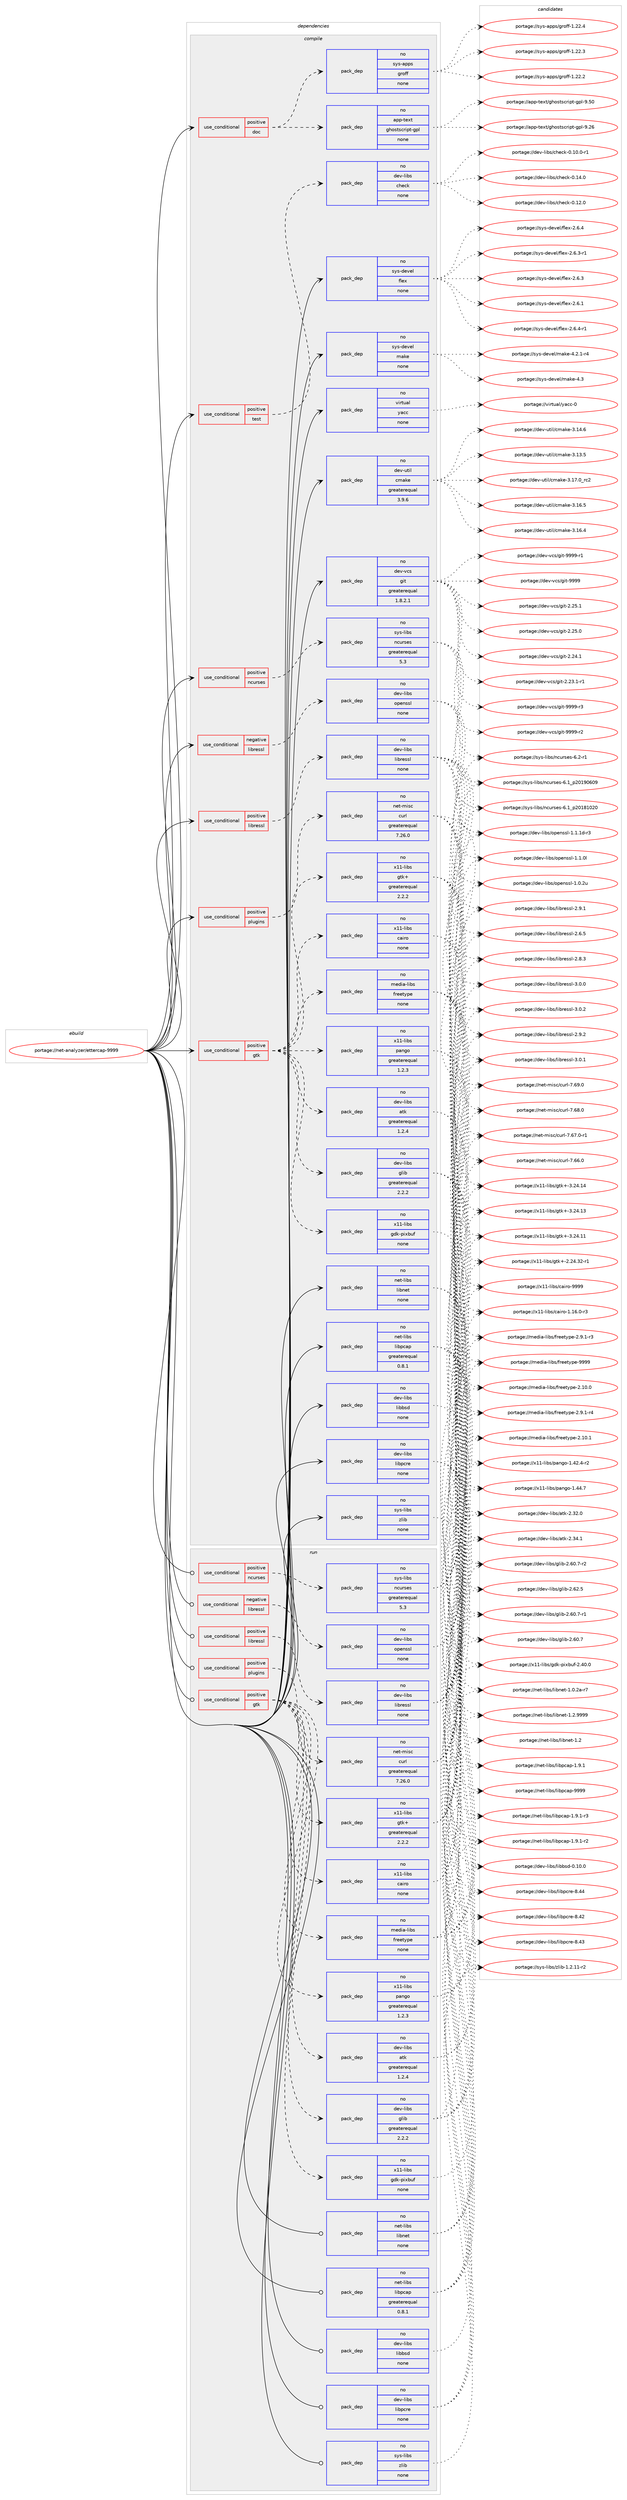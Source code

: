 digraph prolog {

# *************
# Graph options
# *************

newrank=true;
concentrate=true;
compound=true;
graph [rankdir=LR,fontname=Helvetica,fontsize=10,ranksep=1.5];#, ranksep=2.5, nodesep=0.2];
edge  [arrowhead=vee];
node  [fontname=Helvetica,fontsize=10];

# **********
# The ebuild
# **********

subgraph cluster_leftcol {
color=gray;
rank=same;
label=<<i>ebuild</i>>;
id [label="portage://net-analyzer/ettercap-9999", color=red, width=4, href="../net-analyzer/ettercap-9999.svg"];
}

# ****************
# The dependencies
# ****************

subgraph cluster_midcol {
color=gray;
label=<<i>dependencies</i>>;
subgraph cluster_compile {
fillcolor="#eeeeee";
style=filled;
label=<<i>compile</i>>;
subgraph cond14319 {
dependency69415 [label=<<TABLE BORDER="0" CELLBORDER="1" CELLSPACING="0" CELLPADDING="4"><TR><TD ROWSPAN="3" CELLPADDING="10">use_conditional</TD></TR><TR><TD>negative</TD></TR><TR><TD>libressl</TD></TR></TABLE>>, shape=none, color=red];
subgraph pack53751 {
dependency69416 [label=<<TABLE BORDER="0" CELLBORDER="1" CELLSPACING="0" CELLPADDING="4" WIDTH="220"><TR><TD ROWSPAN="6" CELLPADDING="30">pack_dep</TD></TR><TR><TD WIDTH="110">no</TD></TR><TR><TD>dev-libs</TD></TR><TR><TD>openssl</TD></TR><TR><TD>none</TD></TR><TR><TD></TD></TR></TABLE>>, shape=none, color=blue];
}
dependency69415:e -> dependency69416:w [weight=20,style="dashed",arrowhead="vee"];
}
id:e -> dependency69415:w [weight=20,style="solid",arrowhead="vee"];
subgraph cond14320 {
dependency69417 [label=<<TABLE BORDER="0" CELLBORDER="1" CELLSPACING="0" CELLPADDING="4"><TR><TD ROWSPAN="3" CELLPADDING="10">use_conditional</TD></TR><TR><TD>positive</TD></TR><TR><TD>doc</TD></TR></TABLE>>, shape=none, color=red];
subgraph pack53752 {
dependency69418 [label=<<TABLE BORDER="0" CELLBORDER="1" CELLSPACING="0" CELLPADDING="4" WIDTH="220"><TR><TD ROWSPAN="6" CELLPADDING="30">pack_dep</TD></TR><TR><TD WIDTH="110">no</TD></TR><TR><TD>app-text</TD></TR><TR><TD>ghostscript-gpl</TD></TR><TR><TD>none</TD></TR><TR><TD></TD></TR></TABLE>>, shape=none, color=blue];
}
dependency69417:e -> dependency69418:w [weight=20,style="dashed",arrowhead="vee"];
subgraph pack53753 {
dependency69419 [label=<<TABLE BORDER="0" CELLBORDER="1" CELLSPACING="0" CELLPADDING="4" WIDTH="220"><TR><TD ROWSPAN="6" CELLPADDING="30">pack_dep</TD></TR><TR><TD WIDTH="110">no</TD></TR><TR><TD>sys-apps</TD></TR><TR><TD>groff</TD></TR><TR><TD>none</TD></TR><TR><TD></TD></TR></TABLE>>, shape=none, color=blue];
}
dependency69417:e -> dependency69419:w [weight=20,style="dashed",arrowhead="vee"];
}
id:e -> dependency69417:w [weight=20,style="solid",arrowhead="vee"];
subgraph cond14321 {
dependency69420 [label=<<TABLE BORDER="0" CELLBORDER="1" CELLSPACING="0" CELLPADDING="4"><TR><TD ROWSPAN="3" CELLPADDING="10">use_conditional</TD></TR><TR><TD>positive</TD></TR><TR><TD>gtk</TD></TR></TABLE>>, shape=none, color=red];
subgraph pack53754 {
dependency69421 [label=<<TABLE BORDER="0" CELLBORDER="1" CELLSPACING="0" CELLPADDING="4" WIDTH="220"><TR><TD ROWSPAN="6" CELLPADDING="30">pack_dep</TD></TR><TR><TD WIDTH="110">no</TD></TR><TR><TD>dev-libs</TD></TR><TR><TD>atk</TD></TR><TR><TD>greaterequal</TD></TR><TR><TD>1.2.4</TD></TR></TABLE>>, shape=none, color=blue];
}
dependency69420:e -> dependency69421:w [weight=20,style="dashed",arrowhead="vee"];
subgraph pack53755 {
dependency69422 [label=<<TABLE BORDER="0" CELLBORDER="1" CELLSPACING="0" CELLPADDING="4" WIDTH="220"><TR><TD ROWSPAN="6" CELLPADDING="30">pack_dep</TD></TR><TR><TD WIDTH="110">no</TD></TR><TR><TD>dev-libs</TD></TR><TR><TD>glib</TD></TR><TR><TD>greaterequal</TD></TR><TR><TD>2.2.2</TD></TR></TABLE>>, shape=none, color=blue];
}
dependency69420:e -> dependency69422:w [weight=20,style="dashed",arrowhead="vee"];
subgraph pack53756 {
dependency69423 [label=<<TABLE BORDER="0" CELLBORDER="1" CELLSPACING="0" CELLPADDING="4" WIDTH="220"><TR><TD ROWSPAN="6" CELLPADDING="30">pack_dep</TD></TR><TR><TD WIDTH="110">no</TD></TR><TR><TD>media-libs</TD></TR><TR><TD>freetype</TD></TR><TR><TD>none</TD></TR><TR><TD></TD></TR></TABLE>>, shape=none, color=blue];
}
dependency69420:e -> dependency69423:w [weight=20,style="dashed",arrowhead="vee"];
subgraph pack53757 {
dependency69424 [label=<<TABLE BORDER="0" CELLBORDER="1" CELLSPACING="0" CELLPADDING="4" WIDTH="220"><TR><TD ROWSPAN="6" CELLPADDING="30">pack_dep</TD></TR><TR><TD WIDTH="110">no</TD></TR><TR><TD>x11-libs</TD></TR><TR><TD>cairo</TD></TR><TR><TD>none</TD></TR><TR><TD></TD></TR></TABLE>>, shape=none, color=blue];
}
dependency69420:e -> dependency69424:w [weight=20,style="dashed",arrowhead="vee"];
subgraph pack53758 {
dependency69425 [label=<<TABLE BORDER="0" CELLBORDER="1" CELLSPACING="0" CELLPADDING="4" WIDTH="220"><TR><TD ROWSPAN="6" CELLPADDING="30">pack_dep</TD></TR><TR><TD WIDTH="110">no</TD></TR><TR><TD>x11-libs</TD></TR><TR><TD>gdk-pixbuf</TD></TR><TR><TD>none</TD></TR><TR><TD></TD></TR></TABLE>>, shape=none, color=blue];
}
dependency69420:e -> dependency69425:w [weight=20,style="dashed",arrowhead="vee"];
subgraph pack53759 {
dependency69426 [label=<<TABLE BORDER="0" CELLBORDER="1" CELLSPACING="0" CELLPADDING="4" WIDTH="220"><TR><TD ROWSPAN="6" CELLPADDING="30">pack_dep</TD></TR><TR><TD WIDTH="110">no</TD></TR><TR><TD>x11-libs</TD></TR><TR><TD>gtk+</TD></TR><TR><TD>greaterequal</TD></TR><TR><TD>2.2.2</TD></TR></TABLE>>, shape=none, color=blue];
}
dependency69420:e -> dependency69426:w [weight=20,style="dashed",arrowhead="vee"];
subgraph pack53760 {
dependency69427 [label=<<TABLE BORDER="0" CELLBORDER="1" CELLSPACING="0" CELLPADDING="4" WIDTH="220"><TR><TD ROWSPAN="6" CELLPADDING="30">pack_dep</TD></TR><TR><TD WIDTH="110">no</TD></TR><TR><TD>x11-libs</TD></TR><TR><TD>pango</TD></TR><TR><TD>greaterequal</TD></TR><TR><TD>1.2.3</TD></TR></TABLE>>, shape=none, color=blue];
}
dependency69420:e -> dependency69427:w [weight=20,style="dashed",arrowhead="vee"];
}
id:e -> dependency69420:w [weight=20,style="solid",arrowhead="vee"];
subgraph cond14322 {
dependency69428 [label=<<TABLE BORDER="0" CELLBORDER="1" CELLSPACING="0" CELLPADDING="4"><TR><TD ROWSPAN="3" CELLPADDING="10">use_conditional</TD></TR><TR><TD>positive</TD></TR><TR><TD>libressl</TD></TR></TABLE>>, shape=none, color=red];
subgraph pack53761 {
dependency69429 [label=<<TABLE BORDER="0" CELLBORDER="1" CELLSPACING="0" CELLPADDING="4" WIDTH="220"><TR><TD ROWSPAN="6" CELLPADDING="30">pack_dep</TD></TR><TR><TD WIDTH="110">no</TD></TR><TR><TD>dev-libs</TD></TR><TR><TD>libressl</TD></TR><TR><TD>none</TD></TR><TR><TD></TD></TR></TABLE>>, shape=none, color=blue];
}
dependency69428:e -> dependency69429:w [weight=20,style="dashed",arrowhead="vee"];
}
id:e -> dependency69428:w [weight=20,style="solid",arrowhead="vee"];
subgraph cond14323 {
dependency69430 [label=<<TABLE BORDER="0" CELLBORDER="1" CELLSPACING="0" CELLPADDING="4"><TR><TD ROWSPAN="3" CELLPADDING="10">use_conditional</TD></TR><TR><TD>positive</TD></TR><TR><TD>ncurses</TD></TR></TABLE>>, shape=none, color=red];
subgraph pack53762 {
dependency69431 [label=<<TABLE BORDER="0" CELLBORDER="1" CELLSPACING="0" CELLPADDING="4" WIDTH="220"><TR><TD ROWSPAN="6" CELLPADDING="30">pack_dep</TD></TR><TR><TD WIDTH="110">no</TD></TR><TR><TD>sys-libs</TD></TR><TR><TD>ncurses</TD></TR><TR><TD>greaterequal</TD></TR><TR><TD>5.3</TD></TR></TABLE>>, shape=none, color=blue];
}
dependency69430:e -> dependency69431:w [weight=20,style="dashed",arrowhead="vee"];
}
id:e -> dependency69430:w [weight=20,style="solid",arrowhead="vee"];
subgraph cond14324 {
dependency69432 [label=<<TABLE BORDER="0" CELLBORDER="1" CELLSPACING="0" CELLPADDING="4"><TR><TD ROWSPAN="3" CELLPADDING="10">use_conditional</TD></TR><TR><TD>positive</TD></TR><TR><TD>plugins</TD></TR></TABLE>>, shape=none, color=red];
subgraph pack53763 {
dependency69433 [label=<<TABLE BORDER="0" CELLBORDER="1" CELLSPACING="0" CELLPADDING="4" WIDTH="220"><TR><TD ROWSPAN="6" CELLPADDING="30">pack_dep</TD></TR><TR><TD WIDTH="110">no</TD></TR><TR><TD>net-misc</TD></TR><TR><TD>curl</TD></TR><TR><TD>greaterequal</TD></TR><TR><TD>7.26.0</TD></TR></TABLE>>, shape=none, color=blue];
}
dependency69432:e -> dependency69433:w [weight=20,style="dashed",arrowhead="vee"];
}
id:e -> dependency69432:w [weight=20,style="solid",arrowhead="vee"];
subgraph cond14325 {
dependency69434 [label=<<TABLE BORDER="0" CELLBORDER="1" CELLSPACING="0" CELLPADDING="4"><TR><TD ROWSPAN="3" CELLPADDING="10">use_conditional</TD></TR><TR><TD>positive</TD></TR><TR><TD>test</TD></TR></TABLE>>, shape=none, color=red];
subgraph pack53764 {
dependency69435 [label=<<TABLE BORDER="0" CELLBORDER="1" CELLSPACING="0" CELLPADDING="4" WIDTH="220"><TR><TD ROWSPAN="6" CELLPADDING="30">pack_dep</TD></TR><TR><TD WIDTH="110">no</TD></TR><TR><TD>dev-libs</TD></TR><TR><TD>check</TD></TR><TR><TD>none</TD></TR><TR><TD></TD></TR></TABLE>>, shape=none, color=blue];
}
dependency69434:e -> dependency69435:w [weight=20,style="dashed",arrowhead="vee"];
}
id:e -> dependency69434:w [weight=20,style="solid",arrowhead="vee"];
subgraph pack53765 {
dependency69436 [label=<<TABLE BORDER="0" CELLBORDER="1" CELLSPACING="0" CELLPADDING="4" WIDTH="220"><TR><TD ROWSPAN="6" CELLPADDING="30">pack_dep</TD></TR><TR><TD WIDTH="110">no</TD></TR><TR><TD>dev-libs</TD></TR><TR><TD>libbsd</TD></TR><TR><TD>none</TD></TR><TR><TD></TD></TR></TABLE>>, shape=none, color=blue];
}
id:e -> dependency69436:w [weight=20,style="solid",arrowhead="vee"];
subgraph pack53766 {
dependency69437 [label=<<TABLE BORDER="0" CELLBORDER="1" CELLSPACING="0" CELLPADDING="4" WIDTH="220"><TR><TD ROWSPAN="6" CELLPADDING="30">pack_dep</TD></TR><TR><TD WIDTH="110">no</TD></TR><TR><TD>dev-libs</TD></TR><TR><TD>libpcre</TD></TR><TR><TD>none</TD></TR><TR><TD></TD></TR></TABLE>>, shape=none, color=blue];
}
id:e -> dependency69437:w [weight=20,style="solid",arrowhead="vee"];
subgraph pack53767 {
dependency69438 [label=<<TABLE BORDER="0" CELLBORDER="1" CELLSPACING="0" CELLPADDING="4" WIDTH="220"><TR><TD ROWSPAN="6" CELLPADDING="30">pack_dep</TD></TR><TR><TD WIDTH="110">no</TD></TR><TR><TD>dev-util</TD></TR><TR><TD>cmake</TD></TR><TR><TD>greaterequal</TD></TR><TR><TD>3.9.6</TD></TR></TABLE>>, shape=none, color=blue];
}
id:e -> dependency69438:w [weight=20,style="solid",arrowhead="vee"];
subgraph pack53768 {
dependency69439 [label=<<TABLE BORDER="0" CELLBORDER="1" CELLSPACING="0" CELLPADDING="4" WIDTH="220"><TR><TD ROWSPAN="6" CELLPADDING="30">pack_dep</TD></TR><TR><TD WIDTH="110">no</TD></TR><TR><TD>dev-vcs</TD></TR><TR><TD>git</TD></TR><TR><TD>greaterequal</TD></TR><TR><TD>1.8.2.1</TD></TR></TABLE>>, shape=none, color=blue];
}
id:e -> dependency69439:w [weight=20,style="solid",arrowhead="vee"];
subgraph pack53769 {
dependency69440 [label=<<TABLE BORDER="0" CELLBORDER="1" CELLSPACING="0" CELLPADDING="4" WIDTH="220"><TR><TD ROWSPAN="6" CELLPADDING="30">pack_dep</TD></TR><TR><TD WIDTH="110">no</TD></TR><TR><TD>net-libs</TD></TR><TR><TD>libnet</TD></TR><TR><TD>none</TD></TR><TR><TD></TD></TR></TABLE>>, shape=none, color=blue];
}
id:e -> dependency69440:w [weight=20,style="solid",arrowhead="vee"];
subgraph pack53770 {
dependency69441 [label=<<TABLE BORDER="0" CELLBORDER="1" CELLSPACING="0" CELLPADDING="4" WIDTH="220"><TR><TD ROWSPAN="6" CELLPADDING="30">pack_dep</TD></TR><TR><TD WIDTH="110">no</TD></TR><TR><TD>net-libs</TD></TR><TR><TD>libpcap</TD></TR><TR><TD>greaterequal</TD></TR><TR><TD>0.8.1</TD></TR></TABLE>>, shape=none, color=blue];
}
id:e -> dependency69441:w [weight=20,style="solid",arrowhead="vee"];
subgraph pack53771 {
dependency69442 [label=<<TABLE BORDER="0" CELLBORDER="1" CELLSPACING="0" CELLPADDING="4" WIDTH="220"><TR><TD ROWSPAN="6" CELLPADDING="30">pack_dep</TD></TR><TR><TD WIDTH="110">no</TD></TR><TR><TD>sys-devel</TD></TR><TR><TD>flex</TD></TR><TR><TD>none</TD></TR><TR><TD></TD></TR></TABLE>>, shape=none, color=blue];
}
id:e -> dependency69442:w [weight=20,style="solid",arrowhead="vee"];
subgraph pack53772 {
dependency69443 [label=<<TABLE BORDER="0" CELLBORDER="1" CELLSPACING="0" CELLPADDING="4" WIDTH="220"><TR><TD ROWSPAN="6" CELLPADDING="30">pack_dep</TD></TR><TR><TD WIDTH="110">no</TD></TR><TR><TD>sys-devel</TD></TR><TR><TD>make</TD></TR><TR><TD>none</TD></TR><TR><TD></TD></TR></TABLE>>, shape=none, color=blue];
}
id:e -> dependency69443:w [weight=20,style="solid",arrowhead="vee"];
subgraph pack53773 {
dependency69444 [label=<<TABLE BORDER="0" CELLBORDER="1" CELLSPACING="0" CELLPADDING="4" WIDTH="220"><TR><TD ROWSPAN="6" CELLPADDING="30">pack_dep</TD></TR><TR><TD WIDTH="110">no</TD></TR><TR><TD>sys-libs</TD></TR><TR><TD>zlib</TD></TR><TR><TD>none</TD></TR><TR><TD></TD></TR></TABLE>>, shape=none, color=blue];
}
id:e -> dependency69444:w [weight=20,style="solid",arrowhead="vee"];
subgraph pack53774 {
dependency69445 [label=<<TABLE BORDER="0" CELLBORDER="1" CELLSPACING="0" CELLPADDING="4" WIDTH="220"><TR><TD ROWSPAN="6" CELLPADDING="30">pack_dep</TD></TR><TR><TD WIDTH="110">no</TD></TR><TR><TD>virtual</TD></TR><TR><TD>yacc</TD></TR><TR><TD>none</TD></TR><TR><TD></TD></TR></TABLE>>, shape=none, color=blue];
}
id:e -> dependency69445:w [weight=20,style="solid",arrowhead="vee"];
}
subgraph cluster_compileandrun {
fillcolor="#eeeeee";
style=filled;
label=<<i>compile and run</i>>;
}
subgraph cluster_run {
fillcolor="#eeeeee";
style=filled;
label=<<i>run</i>>;
subgraph cond14326 {
dependency69446 [label=<<TABLE BORDER="0" CELLBORDER="1" CELLSPACING="0" CELLPADDING="4"><TR><TD ROWSPAN="3" CELLPADDING="10">use_conditional</TD></TR><TR><TD>negative</TD></TR><TR><TD>libressl</TD></TR></TABLE>>, shape=none, color=red];
subgraph pack53775 {
dependency69447 [label=<<TABLE BORDER="0" CELLBORDER="1" CELLSPACING="0" CELLPADDING="4" WIDTH="220"><TR><TD ROWSPAN="6" CELLPADDING="30">pack_dep</TD></TR><TR><TD WIDTH="110">no</TD></TR><TR><TD>dev-libs</TD></TR><TR><TD>openssl</TD></TR><TR><TD>none</TD></TR><TR><TD></TD></TR></TABLE>>, shape=none, color=blue];
}
dependency69446:e -> dependency69447:w [weight=20,style="dashed",arrowhead="vee"];
}
id:e -> dependency69446:w [weight=20,style="solid",arrowhead="odot"];
subgraph cond14327 {
dependency69448 [label=<<TABLE BORDER="0" CELLBORDER="1" CELLSPACING="0" CELLPADDING="4"><TR><TD ROWSPAN="3" CELLPADDING="10">use_conditional</TD></TR><TR><TD>positive</TD></TR><TR><TD>gtk</TD></TR></TABLE>>, shape=none, color=red];
subgraph pack53776 {
dependency69449 [label=<<TABLE BORDER="0" CELLBORDER="1" CELLSPACING="0" CELLPADDING="4" WIDTH="220"><TR><TD ROWSPAN="6" CELLPADDING="30">pack_dep</TD></TR><TR><TD WIDTH="110">no</TD></TR><TR><TD>dev-libs</TD></TR><TR><TD>atk</TD></TR><TR><TD>greaterequal</TD></TR><TR><TD>1.2.4</TD></TR></TABLE>>, shape=none, color=blue];
}
dependency69448:e -> dependency69449:w [weight=20,style="dashed",arrowhead="vee"];
subgraph pack53777 {
dependency69450 [label=<<TABLE BORDER="0" CELLBORDER="1" CELLSPACING="0" CELLPADDING="4" WIDTH="220"><TR><TD ROWSPAN="6" CELLPADDING="30">pack_dep</TD></TR><TR><TD WIDTH="110">no</TD></TR><TR><TD>dev-libs</TD></TR><TR><TD>glib</TD></TR><TR><TD>greaterequal</TD></TR><TR><TD>2.2.2</TD></TR></TABLE>>, shape=none, color=blue];
}
dependency69448:e -> dependency69450:w [weight=20,style="dashed",arrowhead="vee"];
subgraph pack53778 {
dependency69451 [label=<<TABLE BORDER="0" CELLBORDER="1" CELLSPACING="0" CELLPADDING="4" WIDTH="220"><TR><TD ROWSPAN="6" CELLPADDING="30">pack_dep</TD></TR><TR><TD WIDTH="110">no</TD></TR><TR><TD>media-libs</TD></TR><TR><TD>freetype</TD></TR><TR><TD>none</TD></TR><TR><TD></TD></TR></TABLE>>, shape=none, color=blue];
}
dependency69448:e -> dependency69451:w [weight=20,style="dashed",arrowhead="vee"];
subgraph pack53779 {
dependency69452 [label=<<TABLE BORDER="0" CELLBORDER="1" CELLSPACING="0" CELLPADDING="4" WIDTH="220"><TR><TD ROWSPAN="6" CELLPADDING="30">pack_dep</TD></TR><TR><TD WIDTH="110">no</TD></TR><TR><TD>x11-libs</TD></TR><TR><TD>cairo</TD></TR><TR><TD>none</TD></TR><TR><TD></TD></TR></TABLE>>, shape=none, color=blue];
}
dependency69448:e -> dependency69452:w [weight=20,style="dashed",arrowhead="vee"];
subgraph pack53780 {
dependency69453 [label=<<TABLE BORDER="0" CELLBORDER="1" CELLSPACING="0" CELLPADDING="4" WIDTH="220"><TR><TD ROWSPAN="6" CELLPADDING="30">pack_dep</TD></TR><TR><TD WIDTH="110">no</TD></TR><TR><TD>x11-libs</TD></TR><TR><TD>gdk-pixbuf</TD></TR><TR><TD>none</TD></TR><TR><TD></TD></TR></TABLE>>, shape=none, color=blue];
}
dependency69448:e -> dependency69453:w [weight=20,style="dashed",arrowhead="vee"];
subgraph pack53781 {
dependency69454 [label=<<TABLE BORDER="0" CELLBORDER="1" CELLSPACING="0" CELLPADDING="4" WIDTH="220"><TR><TD ROWSPAN="6" CELLPADDING="30">pack_dep</TD></TR><TR><TD WIDTH="110">no</TD></TR><TR><TD>x11-libs</TD></TR><TR><TD>gtk+</TD></TR><TR><TD>greaterequal</TD></TR><TR><TD>2.2.2</TD></TR></TABLE>>, shape=none, color=blue];
}
dependency69448:e -> dependency69454:w [weight=20,style="dashed",arrowhead="vee"];
subgraph pack53782 {
dependency69455 [label=<<TABLE BORDER="0" CELLBORDER="1" CELLSPACING="0" CELLPADDING="4" WIDTH="220"><TR><TD ROWSPAN="6" CELLPADDING="30">pack_dep</TD></TR><TR><TD WIDTH="110">no</TD></TR><TR><TD>x11-libs</TD></TR><TR><TD>pango</TD></TR><TR><TD>greaterequal</TD></TR><TR><TD>1.2.3</TD></TR></TABLE>>, shape=none, color=blue];
}
dependency69448:e -> dependency69455:w [weight=20,style="dashed",arrowhead="vee"];
}
id:e -> dependency69448:w [weight=20,style="solid",arrowhead="odot"];
subgraph cond14328 {
dependency69456 [label=<<TABLE BORDER="0" CELLBORDER="1" CELLSPACING="0" CELLPADDING="4"><TR><TD ROWSPAN="3" CELLPADDING="10">use_conditional</TD></TR><TR><TD>positive</TD></TR><TR><TD>libressl</TD></TR></TABLE>>, shape=none, color=red];
subgraph pack53783 {
dependency69457 [label=<<TABLE BORDER="0" CELLBORDER="1" CELLSPACING="0" CELLPADDING="4" WIDTH="220"><TR><TD ROWSPAN="6" CELLPADDING="30">pack_dep</TD></TR><TR><TD WIDTH="110">no</TD></TR><TR><TD>dev-libs</TD></TR><TR><TD>libressl</TD></TR><TR><TD>none</TD></TR><TR><TD></TD></TR></TABLE>>, shape=none, color=blue];
}
dependency69456:e -> dependency69457:w [weight=20,style="dashed",arrowhead="vee"];
}
id:e -> dependency69456:w [weight=20,style="solid",arrowhead="odot"];
subgraph cond14329 {
dependency69458 [label=<<TABLE BORDER="0" CELLBORDER="1" CELLSPACING="0" CELLPADDING="4"><TR><TD ROWSPAN="3" CELLPADDING="10">use_conditional</TD></TR><TR><TD>positive</TD></TR><TR><TD>ncurses</TD></TR></TABLE>>, shape=none, color=red];
subgraph pack53784 {
dependency69459 [label=<<TABLE BORDER="0" CELLBORDER="1" CELLSPACING="0" CELLPADDING="4" WIDTH="220"><TR><TD ROWSPAN="6" CELLPADDING="30">pack_dep</TD></TR><TR><TD WIDTH="110">no</TD></TR><TR><TD>sys-libs</TD></TR><TR><TD>ncurses</TD></TR><TR><TD>greaterequal</TD></TR><TR><TD>5.3</TD></TR></TABLE>>, shape=none, color=blue];
}
dependency69458:e -> dependency69459:w [weight=20,style="dashed",arrowhead="vee"];
}
id:e -> dependency69458:w [weight=20,style="solid",arrowhead="odot"];
subgraph cond14330 {
dependency69460 [label=<<TABLE BORDER="0" CELLBORDER="1" CELLSPACING="0" CELLPADDING="4"><TR><TD ROWSPAN="3" CELLPADDING="10">use_conditional</TD></TR><TR><TD>positive</TD></TR><TR><TD>plugins</TD></TR></TABLE>>, shape=none, color=red];
subgraph pack53785 {
dependency69461 [label=<<TABLE BORDER="0" CELLBORDER="1" CELLSPACING="0" CELLPADDING="4" WIDTH="220"><TR><TD ROWSPAN="6" CELLPADDING="30">pack_dep</TD></TR><TR><TD WIDTH="110">no</TD></TR><TR><TD>net-misc</TD></TR><TR><TD>curl</TD></TR><TR><TD>greaterequal</TD></TR><TR><TD>7.26.0</TD></TR></TABLE>>, shape=none, color=blue];
}
dependency69460:e -> dependency69461:w [weight=20,style="dashed",arrowhead="vee"];
}
id:e -> dependency69460:w [weight=20,style="solid",arrowhead="odot"];
subgraph pack53786 {
dependency69462 [label=<<TABLE BORDER="0" CELLBORDER="1" CELLSPACING="0" CELLPADDING="4" WIDTH="220"><TR><TD ROWSPAN="6" CELLPADDING="30">pack_dep</TD></TR><TR><TD WIDTH="110">no</TD></TR><TR><TD>dev-libs</TD></TR><TR><TD>libbsd</TD></TR><TR><TD>none</TD></TR><TR><TD></TD></TR></TABLE>>, shape=none, color=blue];
}
id:e -> dependency69462:w [weight=20,style="solid",arrowhead="odot"];
subgraph pack53787 {
dependency69463 [label=<<TABLE BORDER="0" CELLBORDER="1" CELLSPACING="0" CELLPADDING="4" WIDTH="220"><TR><TD ROWSPAN="6" CELLPADDING="30">pack_dep</TD></TR><TR><TD WIDTH="110">no</TD></TR><TR><TD>dev-libs</TD></TR><TR><TD>libpcre</TD></TR><TR><TD>none</TD></TR><TR><TD></TD></TR></TABLE>>, shape=none, color=blue];
}
id:e -> dependency69463:w [weight=20,style="solid",arrowhead="odot"];
subgraph pack53788 {
dependency69464 [label=<<TABLE BORDER="0" CELLBORDER="1" CELLSPACING="0" CELLPADDING="4" WIDTH="220"><TR><TD ROWSPAN="6" CELLPADDING="30">pack_dep</TD></TR><TR><TD WIDTH="110">no</TD></TR><TR><TD>net-libs</TD></TR><TR><TD>libnet</TD></TR><TR><TD>none</TD></TR><TR><TD></TD></TR></TABLE>>, shape=none, color=blue];
}
id:e -> dependency69464:w [weight=20,style="solid",arrowhead="odot"];
subgraph pack53789 {
dependency69465 [label=<<TABLE BORDER="0" CELLBORDER="1" CELLSPACING="0" CELLPADDING="4" WIDTH="220"><TR><TD ROWSPAN="6" CELLPADDING="30">pack_dep</TD></TR><TR><TD WIDTH="110">no</TD></TR><TR><TD>net-libs</TD></TR><TR><TD>libpcap</TD></TR><TR><TD>greaterequal</TD></TR><TR><TD>0.8.1</TD></TR></TABLE>>, shape=none, color=blue];
}
id:e -> dependency69465:w [weight=20,style="solid",arrowhead="odot"];
subgraph pack53790 {
dependency69466 [label=<<TABLE BORDER="0" CELLBORDER="1" CELLSPACING="0" CELLPADDING="4" WIDTH="220"><TR><TD ROWSPAN="6" CELLPADDING="30">pack_dep</TD></TR><TR><TD WIDTH="110">no</TD></TR><TR><TD>sys-libs</TD></TR><TR><TD>zlib</TD></TR><TR><TD>none</TD></TR><TR><TD></TD></TR></TABLE>>, shape=none, color=blue];
}
id:e -> dependency69466:w [weight=20,style="solid",arrowhead="odot"];
}
}

# **************
# The candidates
# **************

subgraph cluster_choices {
rank=same;
color=gray;
label=<<i>candidates</i>>;

subgraph choice53751 {
color=black;
nodesep=1;
choice1001011184510810598115471111121011101151151084549464946491004511451 [label="portage://dev-libs/openssl-1.1.1d-r3", color=red, width=4,href="../dev-libs/openssl-1.1.1d-r3.svg"];
choice100101118451081059811547111112101110115115108454946494648108 [label="portage://dev-libs/openssl-1.1.0l", color=red, width=4,href="../dev-libs/openssl-1.1.0l.svg"];
choice100101118451081059811547111112101110115115108454946484650117 [label="portage://dev-libs/openssl-1.0.2u", color=red, width=4,href="../dev-libs/openssl-1.0.2u.svg"];
dependency69416:e -> choice1001011184510810598115471111121011101151151084549464946491004511451:w [style=dotted,weight="100"];
dependency69416:e -> choice100101118451081059811547111112101110115115108454946494648108:w [style=dotted,weight="100"];
dependency69416:e -> choice100101118451081059811547111112101110115115108454946484650117:w [style=dotted,weight="100"];
}
subgraph choice53752 {
color=black;
nodesep=1;
choice97112112451161011201164710310411111511611599114105112116451031121084557465348 [label="portage://app-text/ghostscript-gpl-9.50", color=red, width=4,href="../app-text/ghostscript-gpl-9.50.svg"];
choice97112112451161011201164710310411111511611599114105112116451031121084557465054 [label="portage://app-text/ghostscript-gpl-9.26", color=red, width=4,href="../app-text/ghostscript-gpl-9.26.svg"];
dependency69418:e -> choice97112112451161011201164710310411111511611599114105112116451031121084557465348:w [style=dotted,weight="100"];
dependency69418:e -> choice97112112451161011201164710310411111511611599114105112116451031121084557465054:w [style=dotted,weight="100"];
}
subgraph choice53753 {
color=black;
nodesep=1;
choice11512111545971121121154710311411110210245494650504652 [label="portage://sys-apps/groff-1.22.4", color=red, width=4,href="../sys-apps/groff-1.22.4.svg"];
choice11512111545971121121154710311411110210245494650504651 [label="portage://sys-apps/groff-1.22.3", color=red, width=4,href="../sys-apps/groff-1.22.3.svg"];
choice11512111545971121121154710311411110210245494650504650 [label="portage://sys-apps/groff-1.22.2", color=red, width=4,href="../sys-apps/groff-1.22.2.svg"];
dependency69419:e -> choice11512111545971121121154710311411110210245494650504652:w [style=dotted,weight="100"];
dependency69419:e -> choice11512111545971121121154710311411110210245494650504651:w [style=dotted,weight="100"];
dependency69419:e -> choice11512111545971121121154710311411110210245494650504650:w [style=dotted,weight="100"];
}
subgraph choice53754 {
color=black;
nodesep=1;
choice1001011184510810598115479711610745504651524649 [label="portage://dev-libs/atk-2.34.1", color=red, width=4,href="../dev-libs/atk-2.34.1.svg"];
choice1001011184510810598115479711610745504651504648 [label="portage://dev-libs/atk-2.32.0", color=red, width=4,href="../dev-libs/atk-2.32.0.svg"];
dependency69421:e -> choice1001011184510810598115479711610745504651524649:w [style=dotted,weight="100"];
dependency69421:e -> choice1001011184510810598115479711610745504651504648:w [style=dotted,weight="100"];
}
subgraph choice53755 {
color=black;
nodesep=1;
choice1001011184510810598115471031081059845504654504653 [label="portage://dev-libs/glib-2.62.5", color=red, width=4,href="../dev-libs/glib-2.62.5.svg"];
choice10010111845108105981154710310810598455046544846554511450 [label="portage://dev-libs/glib-2.60.7-r2", color=red, width=4,href="../dev-libs/glib-2.60.7-r2.svg"];
choice10010111845108105981154710310810598455046544846554511449 [label="portage://dev-libs/glib-2.60.7-r1", color=red, width=4,href="../dev-libs/glib-2.60.7-r1.svg"];
choice1001011184510810598115471031081059845504654484655 [label="portage://dev-libs/glib-2.60.7", color=red, width=4,href="../dev-libs/glib-2.60.7.svg"];
dependency69422:e -> choice1001011184510810598115471031081059845504654504653:w [style=dotted,weight="100"];
dependency69422:e -> choice10010111845108105981154710310810598455046544846554511450:w [style=dotted,weight="100"];
dependency69422:e -> choice10010111845108105981154710310810598455046544846554511449:w [style=dotted,weight="100"];
dependency69422:e -> choice1001011184510810598115471031081059845504654484655:w [style=dotted,weight="100"];
}
subgraph choice53756 {
color=black;
nodesep=1;
choice109101100105974510810598115471021141011011161211121014557575757 [label="portage://media-libs/freetype-9999", color=red, width=4,href="../media-libs/freetype-9999.svg"];
choice109101100105974510810598115471021141011011161211121014550465746494511452 [label="portage://media-libs/freetype-2.9.1-r4", color=red, width=4,href="../media-libs/freetype-2.9.1-r4.svg"];
choice109101100105974510810598115471021141011011161211121014550465746494511451 [label="portage://media-libs/freetype-2.9.1-r3", color=red, width=4,href="../media-libs/freetype-2.9.1-r3.svg"];
choice1091011001059745108105981154710211410110111612111210145504649484649 [label="portage://media-libs/freetype-2.10.1", color=red, width=4,href="../media-libs/freetype-2.10.1.svg"];
choice1091011001059745108105981154710211410110111612111210145504649484648 [label="portage://media-libs/freetype-2.10.0", color=red, width=4,href="../media-libs/freetype-2.10.0.svg"];
dependency69423:e -> choice109101100105974510810598115471021141011011161211121014557575757:w [style=dotted,weight="100"];
dependency69423:e -> choice109101100105974510810598115471021141011011161211121014550465746494511452:w [style=dotted,weight="100"];
dependency69423:e -> choice109101100105974510810598115471021141011011161211121014550465746494511451:w [style=dotted,weight="100"];
dependency69423:e -> choice1091011001059745108105981154710211410110111612111210145504649484649:w [style=dotted,weight="100"];
dependency69423:e -> choice1091011001059745108105981154710211410110111612111210145504649484648:w [style=dotted,weight="100"];
}
subgraph choice53757 {
color=black;
nodesep=1;
choice120494945108105981154799971051141114557575757 [label="portage://x11-libs/cairo-9999", color=red, width=4,href="../x11-libs/cairo-9999.svg"];
choice12049494510810598115479997105114111454946495446484511451 [label="portage://x11-libs/cairo-1.16.0-r3", color=red, width=4,href="../x11-libs/cairo-1.16.0-r3.svg"];
dependency69424:e -> choice120494945108105981154799971051141114557575757:w [style=dotted,weight="100"];
dependency69424:e -> choice12049494510810598115479997105114111454946495446484511451:w [style=dotted,weight="100"];
}
subgraph choice53758 {
color=black;
nodesep=1;
choice1204949451081059811547103100107451121051209811710245504652484648 [label="portage://x11-libs/gdk-pixbuf-2.40.0", color=red, width=4,href="../x11-libs/gdk-pixbuf-2.40.0.svg"];
dependency69425:e -> choice1204949451081059811547103100107451121051209811710245504652484648:w [style=dotted,weight="100"];
}
subgraph choice53759 {
color=black;
nodesep=1;
choice1204949451081059811547103116107434551465052464952 [label="portage://x11-libs/gtk+-3.24.14", color=red, width=4,href="../x11-libs/gtk+-3.24.14.svg"];
choice1204949451081059811547103116107434551465052464951 [label="portage://x11-libs/gtk+-3.24.13", color=red, width=4,href="../x11-libs/gtk+-3.24.13.svg"];
choice1204949451081059811547103116107434551465052464949 [label="portage://x11-libs/gtk+-3.24.11", color=red, width=4,href="../x11-libs/gtk+-3.24.11.svg"];
choice12049494510810598115471031161074345504650524651504511449 [label="portage://x11-libs/gtk+-2.24.32-r1", color=red, width=4,href="../x11-libs/gtk+-2.24.32-r1.svg"];
dependency69426:e -> choice1204949451081059811547103116107434551465052464952:w [style=dotted,weight="100"];
dependency69426:e -> choice1204949451081059811547103116107434551465052464951:w [style=dotted,weight="100"];
dependency69426:e -> choice1204949451081059811547103116107434551465052464949:w [style=dotted,weight="100"];
dependency69426:e -> choice12049494510810598115471031161074345504650524651504511449:w [style=dotted,weight="100"];
}
subgraph choice53760 {
color=black;
nodesep=1;
choice12049494510810598115471129711010311145494652524655 [label="portage://x11-libs/pango-1.44.7", color=red, width=4,href="../x11-libs/pango-1.44.7.svg"];
choice120494945108105981154711297110103111454946525046524511450 [label="portage://x11-libs/pango-1.42.4-r2", color=red, width=4,href="../x11-libs/pango-1.42.4-r2.svg"];
dependency69427:e -> choice12049494510810598115471129711010311145494652524655:w [style=dotted,weight="100"];
dependency69427:e -> choice120494945108105981154711297110103111454946525046524511450:w [style=dotted,weight="100"];
}
subgraph choice53761 {
color=black;
nodesep=1;
choice10010111845108105981154710810598114101115115108455146484650 [label="portage://dev-libs/libressl-3.0.2", color=red, width=4,href="../dev-libs/libressl-3.0.2.svg"];
choice10010111845108105981154710810598114101115115108455146484649 [label="portage://dev-libs/libressl-3.0.1", color=red, width=4,href="../dev-libs/libressl-3.0.1.svg"];
choice10010111845108105981154710810598114101115115108455146484648 [label="portage://dev-libs/libressl-3.0.0", color=red, width=4,href="../dev-libs/libressl-3.0.0.svg"];
choice10010111845108105981154710810598114101115115108455046574650 [label="portage://dev-libs/libressl-2.9.2", color=red, width=4,href="../dev-libs/libressl-2.9.2.svg"];
choice10010111845108105981154710810598114101115115108455046574649 [label="portage://dev-libs/libressl-2.9.1", color=red, width=4,href="../dev-libs/libressl-2.9.1.svg"];
choice10010111845108105981154710810598114101115115108455046564651 [label="portage://dev-libs/libressl-2.8.3", color=red, width=4,href="../dev-libs/libressl-2.8.3.svg"];
choice10010111845108105981154710810598114101115115108455046544653 [label="portage://dev-libs/libressl-2.6.5", color=red, width=4,href="../dev-libs/libressl-2.6.5.svg"];
dependency69429:e -> choice10010111845108105981154710810598114101115115108455146484650:w [style=dotted,weight="100"];
dependency69429:e -> choice10010111845108105981154710810598114101115115108455146484649:w [style=dotted,weight="100"];
dependency69429:e -> choice10010111845108105981154710810598114101115115108455146484648:w [style=dotted,weight="100"];
dependency69429:e -> choice10010111845108105981154710810598114101115115108455046574650:w [style=dotted,weight="100"];
dependency69429:e -> choice10010111845108105981154710810598114101115115108455046574649:w [style=dotted,weight="100"];
dependency69429:e -> choice10010111845108105981154710810598114101115115108455046564651:w [style=dotted,weight="100"];
dependency69429:e -> choice10010111845108105981154710810598114101115115108455046544653:w [style=dotted,weight="100"];
}
subgraph choice53762 {
color=black;
nodesep=1;
choice11512111545108105981154711099117114115101115455446504511449 [label="portage://sys-libs/ncurses-6.2-r1", color=red, width=4,href="../sys-libs/ncurses-6.2-r1.svg"];
choice1151211154510810598115471109911711411510111545544649951125048495748544857 [label="portage://sys-libs/ncurses-6.1_p20190609", color=red, width=4,href="../sys-libs/ncurses-6.1_p20190609.svg"];
choice1151211154510810598115471109911711411510111545544649951125048495649485048 [label="portage://sys-libs/ncurses-6.1_p20181020", color=red, width=4,href="../sys-libs/ncurses-6.1_p20181020.svg"];
dependency69431:e -> choice11512111545108105981154711099117114115101115455446504511449:w [style=dotted,weight="100"];
dependency69431:e -> choice1151211154510810598115471109911711411510111545544649951125048495748544857:w [style=dotted,weight="100"];
dependency69431:e -> choice1151211154510810598115471109911711411510111545544649951125048495649485048:w [style=dotted,weight="100"];
}
subgraph choice53763 {
color=black;
nodesep=1;
choice1101011164510910511599479911711410845554654574648 [label="portage://net-misc/curl-7.69.0", color=red, width=4,href="../net-misc/curl-7.69.0.svg"];
choice1101011164510910511599479911711410845554654564648 [label="portage://net-misc/curl-7.68.0", color=red, width=4,href="../net-misc/curl-7.68.0.svg"];
choice11010111645109105115994799117114108455546545546484511449 [label="portage://net-misc/curl-7.67.0-r1", color=red, width=4,href="../net-misc/curl-7.67.0-r1.svg"];
choice1101011164510910511599479911711410845554654544648 [label="portage://net-misc/curl-7.66.0", color=red, width=4,href="../net-misc/curl-7.66.0.svg"];
dependency69433:e -> choice1101011164510910511599479911711410845554654574648:w [style=dotted,weight="100"];
dependency69433:e -> choice1101011164510910511599479911711410845554654564648:w [style=dotted,weight="100"];
dependency69433:e -> choice11010111645109105115994799117114108455546545546484511449:w [style=dotted,weight="100"];
dependency69433:e -> choice1101011164510910511599479911711410845554654544648:w [style=dotted,weight="100"];
}
subgraph choice53764 {
color=black;
nodesep=1;
choice100101118451081059811547991041019910745484649524648 [label="portage://dev-libs/check-0.14.0", color=red, width=4,href="../dev-libs/check-0.14.0.svg"];
choice100101118451081059811547991041019910745484649504648 [label="portage://dev-libs/check-0.12.0", color=red, width=4,href="../dev-libs/check-0.12.0.svg"];
choice1001011184510810598115479910410199107454846494846484511449 [label="portage://dev-libs/check-0.10.0-r1", color=red, width=4,href="../dev-libs/check-0.10.0-r1.svg"];
dependency69435:e -> choice100101118451081059811547991041019910745484649524648:w [style=dotted,weight="100"];
dependency69435:e -> choice100101118451081059811547991041019910745484649504648:w [style=dotted,weight="100"];
dependency69435:e -> choice1001011184510810598115479910410199107454846494846484511449:w [style=dotted,weight="100"];
}
subgraph choice53765 {
color=black;
nodesep=1;
choice100101118451081059811547108105989811510045484649484648 [label="portage://dev-libs/libbsd-0.10.0", color=red, width=4,href="../dev-libs/libbsd-0.10.0.svg"];
dependency69436:e -> choice100101118451081059811547108105989811510045484649484648:w [style=dotted,weight="100"];
}
subgraph choice53766 {
color=black;
nodesep=1;
choice10010111845108105981154710810598112991141014556465252 [label="portage://dev-libs/libpcre-8.44", color=red, width=4,href="../dev-libs/libpcre-8.44.svg"];
choice10010111845108105981154710810598112991141014556465251 [label="portage://dev-libs/libpcre-8.43", color=red, width=4,href="../dev-libs/libpcre-8.43.svg"];
choice10010111845108105981154710810598112991141014556465250 [label="portage://dev-libs/libpcre-8.42", color=red, width=4,href="../dev-libs/libpcre-8.42.svg"];
dependency69437:e -> choice10010111845108105981154710810598112991141014556465252:w [style=dotted,weight="100"];
dependency69437:e -> choice10010111845108105981154710810598112991141014556465251:w [style=dotted,weight="100"];
dependency69437:e -> choice10010111845108105981154710810598112991141014556465250:w [style=dotted,weight="100"];
}
subgraph choice53767 {
color=black;
nodesep=1;
choice1001011184511711610510847991099710710145514649554648951149950 [label="portage://dev-util/cmake-3.17.0_rc2", color=red, width=4,href="../dev-util/cmake-3.17.0_rc2.svg"];
choice1001011184511711610510847991099710710145514649544653 [label="portage://dev-util/cmake-3.16.5", color=red, width=4,href="../dev-util/cmake-3.16.5.svg"];
choice1001011184511711610510847991099710710145514649544652 [label="portage://dev-util/cmake-3.16.4", color=red, width=4,href="../dev-util/cmake-3.16.4.svg"];
choice1001011184511711610510847991099710710145514649524654 [label="portage://dev-util/cmake-3.14.6", color=red, width=4,href="../dev-util/cmake-3.14.6.svg"];
choice1001011184511711610510847991099710710145514649514653 [label="portage://dev-util/cmake-3.13.5", color=red, width=4,href="../dev-util/cmake-3.13.5.svg"];
dependency69438:e -> choice1001011184511711610510847991099710710145514649554648951149950:w [style=dotted,weight="100"];
dependency69438:e -> choice1001011184511711610510847991099710710145514649544653:w [style=dotted,weight="100"];
dependency69438:e -> choice1001011184511711610510847991099710710145514649544652:w [style=dotted,weight="100"];
dependency69438:e -> choice1001011184511711610510847991099710710145514649524654:w [style=dotted,weight="100"];
dependency69438:e -> choice1001011184511711610510847991099710710145514649514653:w [style=dotted,weight="100"];
}
subgraph choice53768 {
color=black;
nodesep=1;
choice10010111845118991154710310511645575757574511451 [label="portage://dev-vcs/git-9999-r3", color=red, width=4,href="../dev-vcs/git-9999-r3.svg"];
choice10010111845118991154710310511645575757574511450 [label="portage://dev-vcs/git-9999-r2", color=red, width=4,href="../dev-vcs/git-9999-r2.svg"];
choice10010111845118991154710310511645575757574511449 [label="portage://dev-vcs/git-9999-r1", color=red, width=4,href="../dev-vcs/git-9999-r1.svg"];
choice1001011184511899115471031051164557575757 [label="portage://dev-vcs/git-9999", color=red, width=4,href="../dev-vcs/git-9999.svg"];
choice10010111845118991154710310511645504650534649 [label="portage://dev-vcs/git-2.25.1", color=red, width=4,href="../dev-vcs/git-2.25.1.svg"];
choice10010111845118991154710310511645504650534648 [label="portage://dev-vcs/git-2.25.0", color=red, width=4,href="../dev-vcs/git-2.25.0.svg"];
choice10010111845118991154710310511645504650524649 [label="portage://dev-vcs/git-2.24.1", color=red, width=4,href="../dev-vcs/git-2.24.1.svg"];
choice100101118451189911547103105116455046505146494511449 [label="portage://dev-vcs/git-2.23.1-r1", color=red, width=4,href="../dev-vcs/git-2.23.1-r1.svg"];
dependency69439:e -> choice10010111845118991154710310511645575757574511451:w [style=dotted,weight="100"];
dependency69439:e -> choice10010111845118991154710310511645575757574511450:w [style=dotted,weight="100"];
dependency69439:e -> choice10010111845118991154710310511645575757574511449:w [style=dotted,weight="100"];
dependency69439:e -> choice1001011184511899115471031051164557575757:w [style=dotted,weight="100"];
dependency69439:e -> choice10010111845118991154710310511645504650534649:w [style=dotted,weight="100"];
dependency69439:e -> choice10010111845118991154710310511645504650534648:w [style=dotted,weight="100"];
dependency69439:e -> choice10010111845118991154710310511645504650524649:w [style=dotted,weight="100"];
dependency69439:e -> choice100101118451189911547103105116455046505146494511449:w [style=dotted,weight="100"];
}
subgraph choice53769 {
color=black;
nodesep=1;
choice11010111645108105981154710810598110101116454946504657575757 [label="portage://net-libs/libnet-1.2.9999", color=red, width=4,href="../net-libs/libnet-1.2.9999.svg"];
choice1101011164510810598115471081059811010111645494650 [label="portage://net-libs/libnet-1.2", color=red, width=4,href="../net-libs/libnet-1.2.svg"];
choice11010111645108105981154710810598110101116454946484650974511455 [label="portage://net-libs/libnet-1.0.2a-r7", color=red, width=4,href="../net-libs/libnet-1.0.2a-r7.svg"];
dependency69440:e -> choice11010111645108105981154710810598110101116454946504657575757:w [style=dotted,weight="100"];
dependency69440:e -> choice1101011164510810598115471081059811010111645494650:w [style=dotted,weight="100"];
dependency69440:e -> choice11010111645108105981154710810598110101116454946484650974511455:w [style=dotted,weight="100"];
}
subgraph choice53770 {
color=black;
nodesep=1;
choice1101011164510810598115471081059811299971124557575757 [label="portage://net-libs/libpcap-9999", color=red, width=4,href="../net-libs/libpcap-9999.svg"];
choice1101011164510810598115471081059811299971124549465746494511451 [label="portage://net-libs/libpcap-1.9.1-r3", color=red, width=4,href="../net-libs/libpcap-1.9.1-r3.svg"];
choice1101011164510810598115471081059811299971124549465746494511450 [label="portage://net-libs/libpcap-1.9.1-r2", color=red, width=4,href="../net-libs/libpcap-1.9.1-r2.svg"];
choice110101116451081059811547108105981129997112454946574649 [label="portage://net-libs/libpcap-1.9.1", color=red, width=4,href="../net-libs/libpcap-1.9.1.svg"];
dependency69441:e -> choice1101011164510810598115471081059811299971124557575757:w [style=dotted,weight="100"];
dependency69441:e -> choice1101011164510810598115471081059811299971124549465746494511451:w [style=dotted,weight="100"];
dependency69441:e -> choice1101011164510810598115471081059811299971124549465746494511450:w [style=dotted,weight="100"];
dependency69441:e -> choice110101116451081059811547108105981129997112454946574649:w [style=dotted,weight="100"];
}
subgraph choice53771 {
color=black;
nodesep=1;
choice11512111545100101118101108471021081011204550465446524511449 [label="portage://sys-devel/flex-2.6.4-r1", color=red, width=4,href="../sys-devel/flex-2.6.4-r1.svg"];
choice1151211154510010111810110847102108101120455046544652 [label="portage://sys-devel/flex-2.6.4", color=red, width=4,href="../sys-devel/flex-2.6.4.svg"];
choice11512111545100101118101108471021081011204550465446514511449 [label="portage://sys-devel/flex-2.6.3-r1", color=red, width=4,href="../sys-devel/flex-2.6.3-r1.svg"];
choice1151211154510010111810110847102108101120455046544651 [label="portage://sys-devel/flex-2.6.3", color=red, width=4,href="../sys-devel/flex-2.6.3.svg"];
choice1151211154510010111810110847102108101120455046544649 [label="portage://sys-devel/flex-2.6.1", color=red, width=4,href="../sys-devel/flex-2.6.1.svg"];
dependency69442:e -> choice11512111545100101118101108471021081011204550465446524511449:w [style=dotted,weight="100"];
dependency69442:e -> choice1151211154510010111810110847102108101120455046544652:w [style=dotted,weight="100"];
dependency69442:e -> choice11512111545100101118101108471021081011204550465446514511449:w [style=dotted,weight="100"];
dependency69442:e -> choice1151211154510010111810110847102108101120455046544651:w [style=dotted,weight="100"];
dependency69442:e -> choice1151211154510010111810110847102108101120455046544649:w [style=dotted,weight="100"];
}
subgraph choice53772 {
color=black;
nodesep=1;
choice11512111545100101118101108471099710710145524651 [label="portage://sys-devel/make-4.3", color=red, width=4,href="../sys-devel/make-4.3.svg"];
choice1151211154510010111810110847109971071014552465046494511452 [label="portage://sys-devel/make-4.2.1-r4", color=red, width=4,href="../sys-devel/make-4.2.1-r4.svg"];
dependency69443:e -> choice11512111545100101118101108471099710710145524651:w [style=dotted,weight="100"];
dependency69443:e -> choice1151211154510010111810110847109971071014552465046494511452:w [style=dotted,weight="100"];
}
subgraph choice53773 {
color=black;
nodesep=1;
choice11512111545108105981154712210810598454946504649494511450 [label="portage://sys-libs/zlib-1.2.11-r2", color=red, width=4,href="../sys-libs/zlib-1.2.11-r2.svg"];
dependency69444:e -> choice11512111545108105981154712210810598454946504649494511450:w [style=dotted,weight="100"];
}
subgraph choice53774 {
color=black;
nodesep=1;
choice11810511411611797108471219799994548 [label="portage://virtual/yacc-0", color=red, width=4,href="../virtual/yacc-0.svg"];
dependency69445:e -> choice11810511411611797108471219799994548:w [style=dotted,weight="100"];
}
subgraph choice53775 {
color=black;
nodesep=1;
choice1001011184510810598115471111121011101151151084549464946491004511451 [label="portage://dev-libs/openssl-1.1.1d-r3", color=red, width=4,href="../dev-libs/openssl-1.1.1d-r3.svg"];
choice100101118451081059811547111112101110115115108454946494648108 [label="portage://dev-libs/openssl-1.1.0l", color=red, width=4,href="../dev-libs/openssl-1.1.0l.svg"];
choice100101118451081059811547111112101110115115108454946484650117 [label="portage://dev-libs/openssl-1.0.2u", color=red, width=4,href="../dev-libs/openssl-1.0.2u.svg"];
dependency69447:e -> choice1001011184510810598115471111121011101151151084549464946491004511451:w [style=dotted,weight="100"];
dependency69447:e -> choice100101118451081059811547111112101110115115108454946494648108:w [style=dotted,weight="100"];
dependency69447:e -> choice100101118451081059811547111112101110115115108454946484650117:w [style=dotted,weight="100"];
}
subgraph choice53776 {
color=black;
nodesep=1;
choice1001011184510810598115479711610745504651524649 [label="portage://dev-libs/atk-2.34.1", color=red, width=4,href="../dev-libs/atk-2.34.1.svg"];
choice1001011184510810598115479711610745504651504648 [label="portage://dev-libs/atk-2.32.0", color=red, width=4,href="../dev-libs/atk-2.32.0.svg"];
dependency69449:e -> choice1001011184510810598115479711610745504651524649:w [style=dotted,weight="100"];
dependency69449:e -> choice1001011184510810598115479711610745504651504648:w [style=dotted,weight="100"];
}
subgraph choice53777 {
color=black;
nodesep=1;
choice1001011184510810598115471031081059845504654504653 [label="portage://dev-libs/glib-2.62.5", color=red, width=4,href="../dev-libs/glib-2.62.5.svg"];
choice10010111845108105981154710310810598455046544846554511450 [label="portage://dev-libs/glib-2.60.7-r2", color=red, width=4,href="../dev-libs/glib-2.60.7-r2.svg"];
choice10010111845108105981154710310810598455046544846554511449 [label="portage://dev-libs/glib-2.60.7-r1", color=red, width=4,href="../dev-libs/glib-2.60.7-r1.svg"];
choice1001011184510810598115471031081059845504654484655 [label="portage://dev-libs/glib-2.60.7", color=red, width=4,href="../dev-libs/glib-2.60.7.svg"];
dependency69450:e -> choice1001011184510810598115471031081059845504654504653:w [style=dotted,weight="100"];
dependency69450:e -> choice10010111845108105981154710310810598455046544846554511450:w [style=dotted,weight="100"];
dependency69450:e -> choice10010111845108105981154710310810598455046544846554511449:w [style=dotted,weight="100"];
dependency69450:e -> choice1001011184510810598115471031081059845504654484655:w [style=dotted,weight="100"];
}
subgraph choice53778 {
color=black;
nodesep=1;
choice109101100105974510810598115471021141011011161211121014557575757 [label="portage://media-libs/freetype-9999", color=red, width=4,href="../media-libs/freetype-9999.svg"];
choice109101100105974510810598115471021141011011161211121014550465746494511452 [label="portage://media-libs/freetype-2.9.1-r4", color=red, width=4,href="../media-libs/freetype-2.9.1-r4.svg"];
choice109101100105974510810598115471021141011011161211121014550465746494511451 [label="portage://media-libs/freetype-2.9.1-r3", color=red, width=4,href="../media-libs/freetype-2.9.1-r3.svg"];
choice1091011001059745108105981154710211410110111612111210145504649484649 [label="portage://media-libs/freetype-2.10.1", color=red, width=4,href="../media-libs/freetype-2.10.1.svg"];
choice1091011001059745108105981154710211410110111612111210145504649484648 [label="portage://media-libs/freetype-2.10.0", color=red, width=4,href="../media-libs/freetype-2.10.0.svg"];
dependency69451:e -> choice109101100105974510810598115471021141011011161211121014557575757:w [style=dotted,weight="100"];
dependency69451:e -> choice109101100105974510810598115471021141011011161211121014550465746494511452:w [style=dotted,weight="100"];
dependency69451:e -> choice109101100105974510810598115471021141011011161211121014550465746494511451:w [style=dotted,weight="100"];
dependency69451:e -> choice1091011001059745108105981154710211410110111612111210145504649484649:w [style=dotted,weight="100"];
dependency69451:e -> choice1091011001059745108105981154710211410110111612111210145504649484648:w [style=dotted,weight="100"];
}
subgraph choice53779 {
color=black;
nodesep=1;
choice120494945108105981154799971051141114557575757 [label="portage://x11-libs/cairo-9999", color=red, width=4,href="../x11-libs/cairo-9999.svg"];
choice12049494510810598115479997105114111454946495446484511451 [label="portage://x11-libs/cairo-1.16.0-r3", color=red, width=4,href="../x11-libs/cairo-1.16.0-r3.svg"];
dependency69452:e -> choice120494945108105981154799971051141114557575757:w [style=dotted,weight="100"];
dependency69452:e -> choice12049494510810598115479997105114111454946495446484511451:w [style=dotted,weight="100"];
}
subgraph choice53780 {
color=black;
nodesep=1;
choice1204949451081059811547103100107451121051209811710245504652484648 [label="portage://x11-libs/gdk-pixbuf-2.40.0", color=red, width=4,href="../x11-libs/gdk-pixbuf-2.40.0.svg"];
dependency69453:e -> choice1204949451081059811547103100107451121051209811710245504652484648:w [style=dotted,weight="100"];
}
subgraph choice53781 {
color=black;
nodesep=1;
choice1204949451081059811547103116107434551465052464952 [label="portage://x11-libs/gtk+-3.24.14", color=red, width=4,href="../x11-libs/gtk+-3.24.14.svg"];
choice1204949451081059811547103116107434551465052464951 [label="portage://x11-libs/gtk+-3.24.13", color=red, width=4,href="../x11-libs/gtk+-3.24.13.svg"];
choice1204949451081059811547103116107434551465052464949 [label="portage://x11-libs/gtk+-3.24.11", color=red, width=4,href="../x11-libs/gtk+-3.24.11.svg"];
choice12049494510810598115471031161074345504650524651504511449 [label="portage://x11-libs/gtk+-2.24.32-r1", color=red, width=4,href="../x11-libs/gtk+-2.24.32-r1.svg"];
dependency69454:e -> choice1204949451081059811547103116107434551465052464952:w [style=dotted,weight="100"];
dependency69454:e -> choice1204949451081059811547103116107434551465052464951:w [style=dotted,weight="100"];
dependency69454:e -> choice1204949451081059811547103116107434551465052464949:w [style=dotted,weight="100"];
dependency69454:e -> choice12049494510810598115471031161074345504650524651504511449:w [style=dotted,weight="100"];
}
subgraph choice53782 {
color=black;
nodesep=1;
choice12049494510810598115471129711010311145494652524655 [label="portage://x11-libs/pango-1.44.7", color=red, width=4,href="../x11-libs/pango-1.44.7.svg"];
choice120494945108105981154711297110103111454946525046524511450 [label="portage://x11-libs/pango-1.42.4-r2", color=red, width=4,href="../x11-libs/pango-1.42.4-r2.svg"];
dependency69455:e -> choice12049494510810598115471129711010311145494652524655:w [style=dotted,weight="100"];
dependency69455:e -> choice120494945108105981154711297110103111454946525046524511450:w [style=dotted,weight="100"];
}
subgraph choice53783 {
color=black;
nodesep=1;
choice10010111845108105981154710810598114101115115108455146484650 [label="portage://dev-libs/libressl-3.0.2", color=red, width=4,href="../dev-libs/libressl-3.0.2.svg"];
choice10010111845108105981154710810598114101115115108455146484649 [label="portage://dev-libs/libressl-3.0.1", color=red, width=4,href="../dev-libs/libressl-3.0.1.svg"];
choice10010111845108105981154710810598114101115115108455146484648 [label="portage://dev-libs/libressl-3.0.0", color=red, width=4,href="../dev-libs/libressl-3.0.0.svg"];
choice10010111845108105981154710810598114101115115108455046574650 [label="portage://dev-libs/libressl-2.9.2", color=red, width=4,href="../dev-libs/libressl-2.9.2.svg"];
choice10010111845108105981154710810598114101115115108455046574649 [label="portage://dev-libs/libressl-2.9.1", color=red, width=4,href="../dev-libs/libressl-2.9.1.svg"];
choice10010111845108105981154710810598114101115115108455046564651 [label="portage://dev-libs/libressl-2.8.3", color=red, width=4,href="../dev-libs/libressl-2.8.3.svg"];
choice10010111845108105981154710810598114101115115108455046544653 [label="portage://dev-libs/libressl-2.6.5", color=red, width=4,href="../dev-libs/libressl-2.6.5.svg"];
dependency69457:e -> choice10010111845108105981154710810598114101115115108455146484650:w [style=dotted,weight="100"];
dependency69457:e -> choice10010111845108105981154710810598114101115115108455146484649:w [style=dotted,weight="100"];
dependency69457:e -> choice10010111845108105981154710810598114101115115108455146484648:w [style=dotted,weight="100"];
dependency69457:e -> choice10010111845108105981154710810598114101115115108455046574650:w [style=dotted,weight="100"];
dependency69457:e -> choice10010111845108105981154710810598114101115115108455046574649:w [style=dotted,weight="100"];
dependency69457:e -> choice10010111845108105981154710810598114101115115108455046564651:w [style=dotted,weight="100"];
dependency69457:e -> choice10010111845108105981154710810598114101115115108455046544653:w [style=dotted,weight="100"];
}
subgraph choice53784 {
color=black;
nodesep=1;
choice11512111545108105981154711099117114115101115455446504511449 [label="portage://sys-libs/ncurses-6.2-r1", color=red, width=4,href="../sys-libs/ncurses-6.2-r1.svg"];
choice1151211154510810598115471109911711411510111545544649951125048495748544857 [label="portage://sys-libs/ncurses-6.1_p20190609", color=red, width=4,href="../sys-libs/ncurses-6.1_p20190609.svg"];
choice1151211154510810598115471109911711411510111545544649951125048495649485048 [label="portage://sys-libs/ncurses-6.1_p20181020", color=red, width=4,href="../sys-libs/ncurses-6.1_p20181020.svg"];
dependency69459:e -> choice11512111545108105981154711099117114115101115455446504511449:w [style=dotted,weight="100"];
dependency69459:e -> choice1151211154510810598115471109911711411510111545544649951125048495748544857:w [style=dotted,weight="100"];
dependency69459:e -> choice1151211154510810598115471109911711411510111545544649951125048495649485048:w [style=dotted,weight="100"];
}
subgraph choice53785 {
color=black;
nodesep=1;
choice1101011164510910511599479911711410845554654574648 [label="portage://net-misc/curl-7.69.0", color=red, width=4,href="../net-misc/curl-7.69.0.svg"];
choice1101011164510910511599479911711410845554654564648 [label="portage://net-misc/curl-7.68.0", color=red, width=4,href="../net-misc/curl-7.68.0.svg"];
choice11010111645109105115994799117114108455546545546484511449 [label="portage://net-misc/curl-7.67.0-r1", color=red, width=4,href="../net-misc/curl-7.67.0-r1.svg"];
choice1101011164510910511599479911711410845554654544648 [label="portage://net-misc/curl-7.66.0", color=red, width=4,href="../net-misc/curl-7.66.0.svg"];
dependency69461:e -> choice1101011164510910511599479911711410845554654574648:w [style=dotted,weight="100"];
dependency69461:e -> choice1101011164510910511599479911711410845554654564648:w [style=dotted,weight="100"];
dependency69461:e -> choice11010111645109105115994799117114108455546545546484511449:w [style=dotted,weight="100"];
dependency69461:e -> choice1101011164510910511599479911711410845554654544648:w [style=dotted,weight="100"];
}
subgraph choice53786 {
color=black;
nodesep=1;
choice100101118451081059811547108105989811510045484649484648 [label="portage://dev-libs/libbsd-0.10.0", color=red, width=4,href="../dev-libs/libbsd-0.10.0.svg"];
dependency69462:e -> choice100101118451081059811547108105989811510045484649484648:w [style=dotted,weight="100"];
}
subgraph choice53787 {
color=black;
nodesep=1;
choice10010111845108105981154710810598112991141014556465252 [label="portage://dev-libs/libpcre-8.44", color=red, width=4,href="../dev-libs/libpcre-8.44.svg"];
choice10010111845108105981154710810598112991141014556465251 [label="portage://dev-libs/libpcre-8.43", color=red, width=4,href="../dev-libs/libpcre-8.43.svg"];
choice10010111845108105981154710810598112991141014556465250 [label="portage://dev-libs/libpcre-8.42", color=red, width=4,href="../dev-libs/libpcre-8.42.svg"];
dependency69463:e -> choice10010111845108105981154710810598112991141014556465252:w [style=dotted,weight="100"];
dependency69463:e -> choice10010111845108105981154710810598112991141014556465251:w [style=dotted,weight="100"];
dependency69463:e -> choice10010111845108105981154710810598112991141014556465250:w [style=dotted,weight="100"];
}
subgraph choice53788 {
color=black;
nodesep=1;
choice11010111645108105981154710810598110101116454946504657575757 [label="portage://net-libs/libnet-1.2.9999", color=red, width=4,href="../net-libs/libnet-1.2.9999.svg"];
choice1101011164510810598115471081059811010111645494650 [label="portage://net-libs/libnet-1.2", color=red, width=4,href="../net-libs/libnet-1.2.svg"];
choice11010111645108105981154710810598110101116454946484650974511455 [label="portage://net-libs/libnet-1.0.2a-r7", color=red, width=4,href="../net-libs/libnet-1.0.2a-r7.svg"];
dependency69464:e -> choice11010111645108105981154710810598110101116454946504657575757:w [style=dotted,weight="100"];
dependency69464:e -> choice1101011164510810598115471081059811010111645494650:w [style=dotted,weight="100"];
dependency69464:e -> choice11010111645108105981154710810598110101116454946484650974511455:w [style=dotted,weight="100"];
}
subgraph choice53789 {
color=black;
nodesep=1;
choice1101011164510810598115471081059811299971124557575757 [label="portage://net-libs/libpcap-9999", color=red, width=4,href="../net-libs/libpcap-9999.svg"];
choice1101011164510810598115471081059811299971124549465746494511451 [label="portage://net-libs/libpcap-1.9.1-r3", color=red, width=4,href="../net-libs/libpcap-1.9.1-r3.svg"];
choice1101011164510810598115471081059811299971124549465746494511450 [label="portage://net-libs/libpcap-1.9.1-r2", color=red, width=4,href="../net-libs/libpcap-1.9.1-r2.svg"];
choice110101116451081059811547108105981129997112454946574649 [label="portage://net-libs/libpcap-1.9.1", color=red, width=4,href="../net-libs/libpcap-1.9.1.svg"];
dependency69465:e -> choice1101011164510810598115471081059811299971124557575757:w [style=dotted,weight="100"];
dependency69465:e -> choice1101011164510810598115471081059811299971124549465746494511451:w [style=dotted,weight="100"];
dependency69465:e -> choice1101011164510810598115471081059811299971124549465746494511450:w [style=dotted,weight="100"];
dependency69465:e -> choice110101116451081059811547108105981129997112454946574649:w [style=dotted,weight="100"];
}
subgraph choice53790 {
color=black;
nodesep=1;
choice11512111545108105981154712210810598454946504649494511450 [label="portage://sys-libs/zlib-1.2.11-r2", color=red, width=4,href="../sys-libs/zlib-1.2.11-r2.svg"];
dependency69466:e -> choice11512111545108105981154712210810598454946504649494511450:w [style=dotted,weight="100"];
}
}

}
